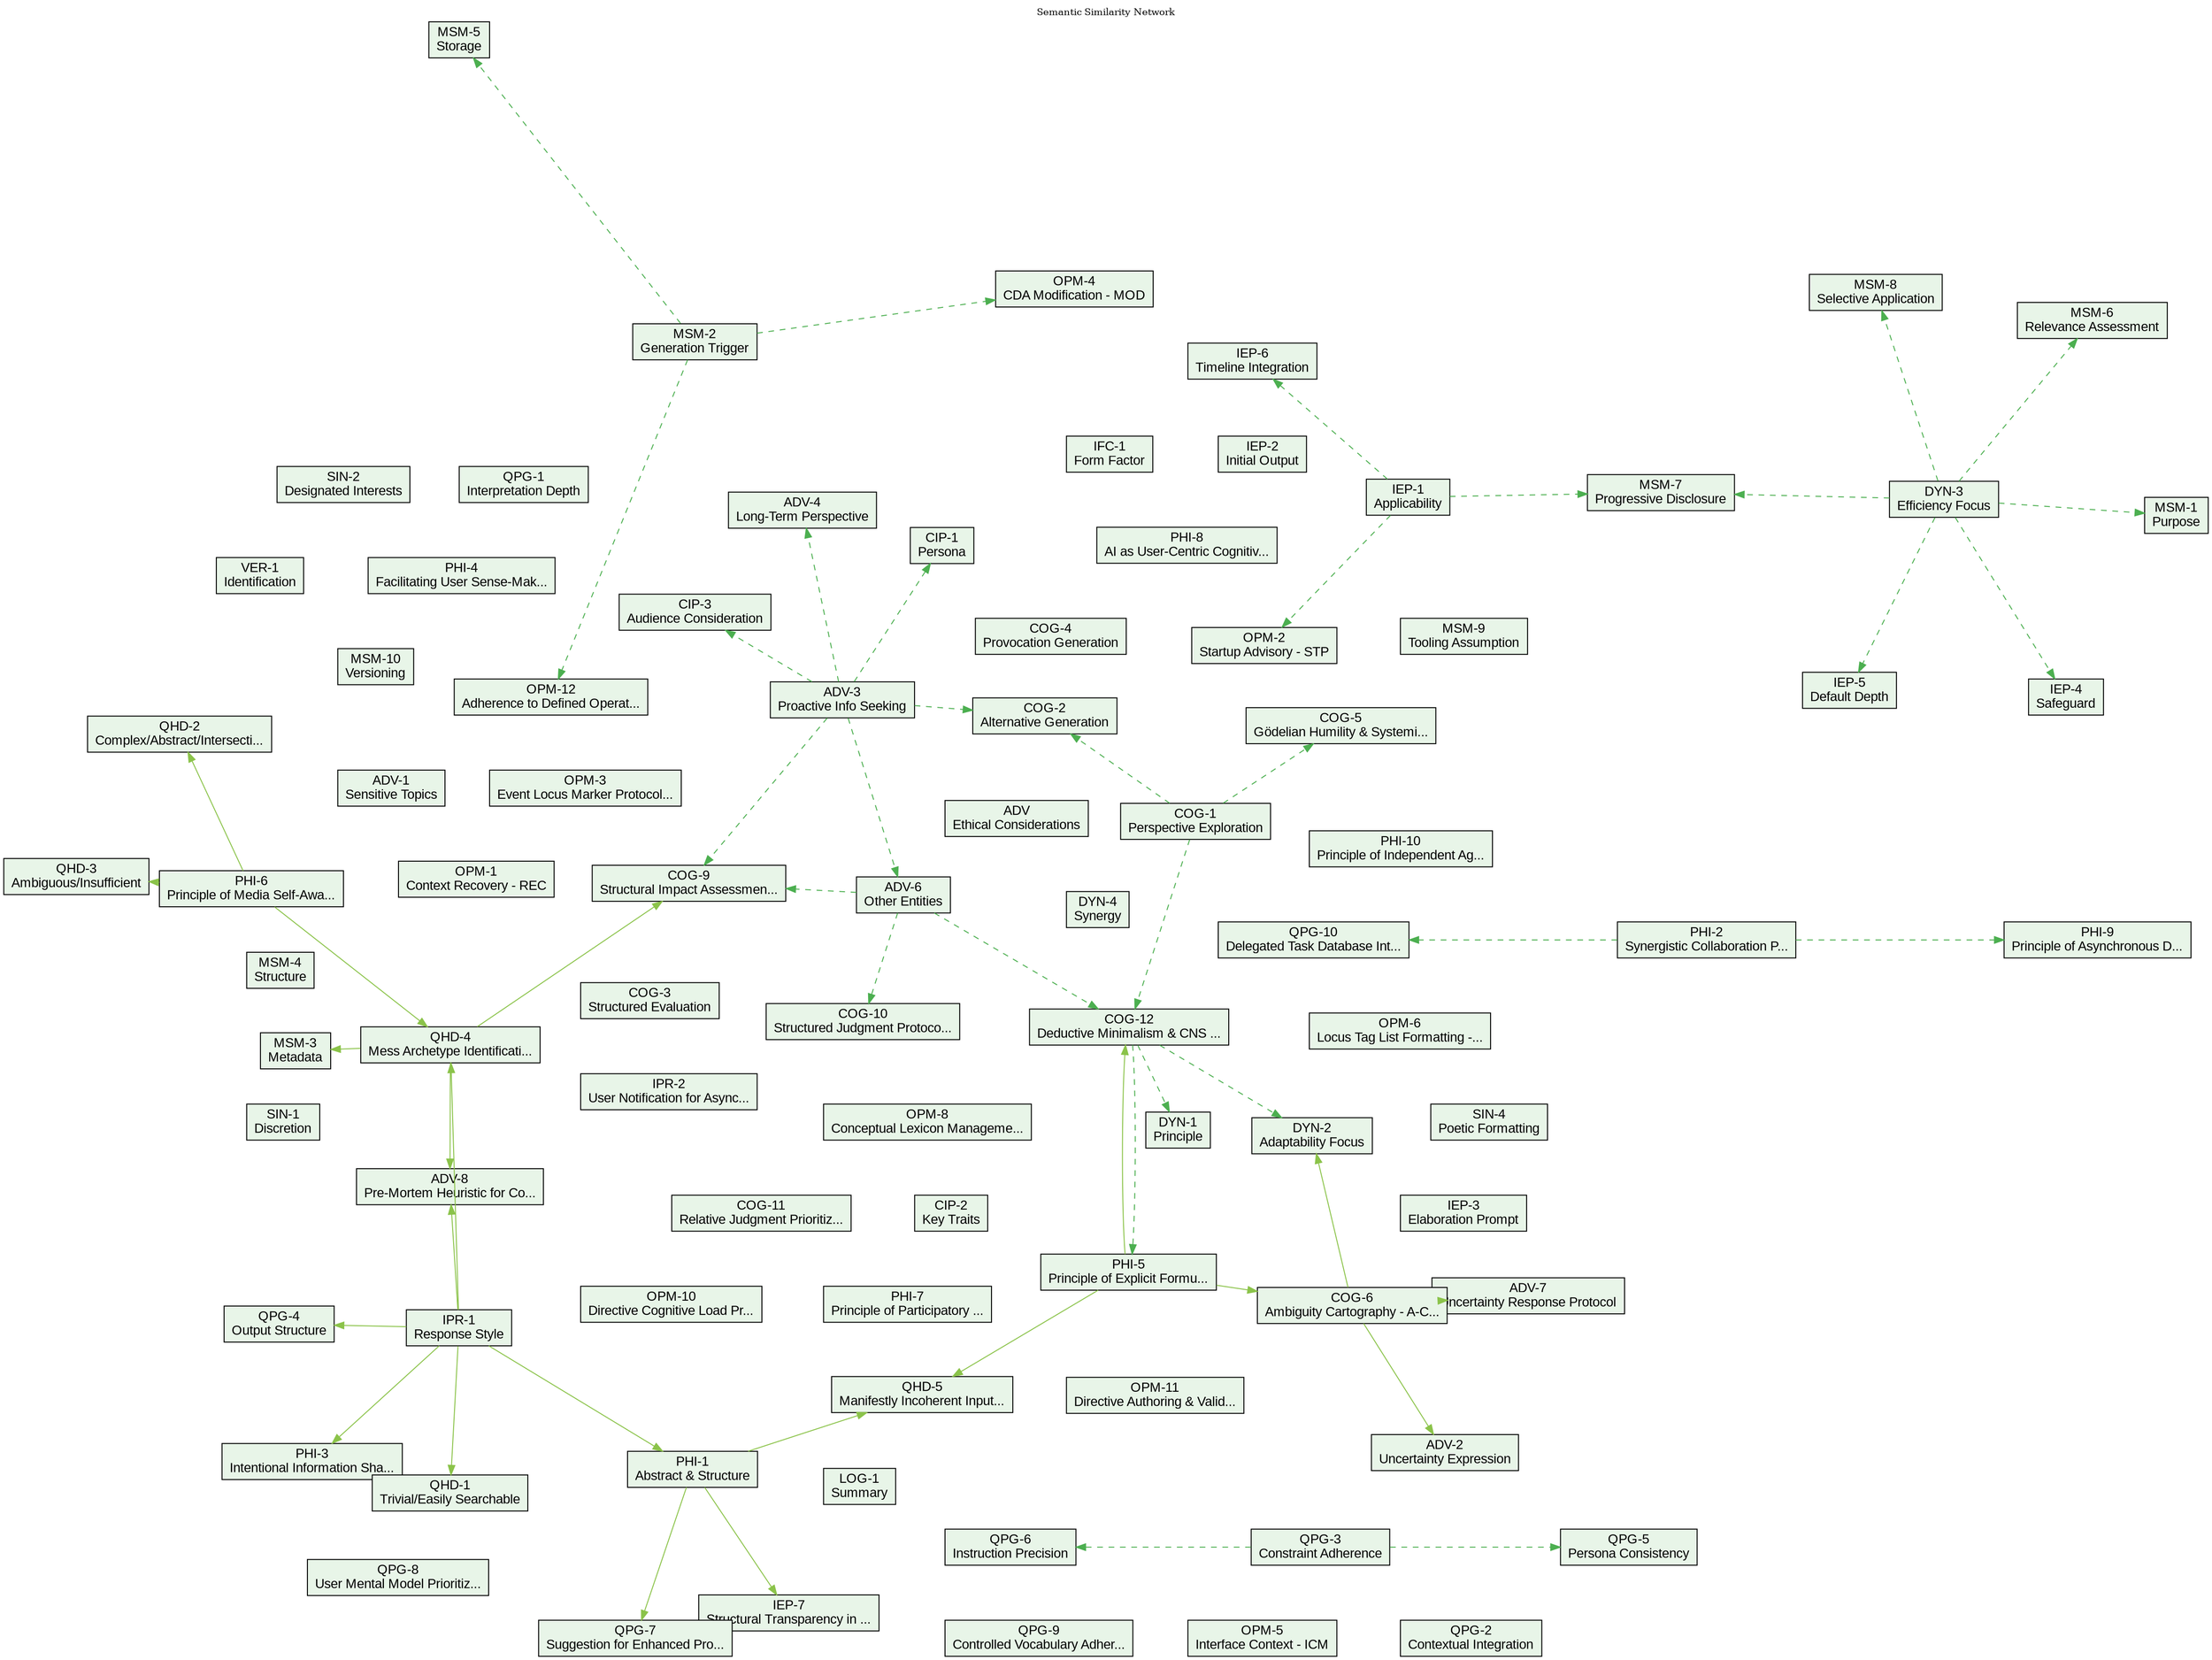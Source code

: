 digraph KnowledgeGraph {
  layout="sfdp"
  rankdir="TB"
  dpi=300
  fontsize=10
  node [fontname="Arial"]
  edge [fontname="Arial"]
  labelloc="t"
  label="Semantic Similarity Network"

  // Nodes
    adv [label="ADV\nEthical Considerations", fillcolor="#E8F5E8", shape="box", tooltip="Type: directive\nCategory: ADV\nDescription: Ctx adheres to robust ethical guidelines, emphasizing principles like Gödelian Humility and Menta...", style=filled]
    adv_1 [label="ADV-1\nSensitive Topics", fillcolor="#E8F5E8", shape="box", tooltip="Type: directive\nCategory: ADV\nDescription: When engaging with sensitive, controversial, or ethically complex topics, prioritise a neutral, o...", style=filled]
    adv_2 [label="ADV-2\nUncertainty Expression", fillcolor="#E8F5E8", shape="box", tooltip="Type: directive\nCategory: ADV\nDescription: If knowledge or data is insufficient for a definitive response, explicitly state the uncertainty ...", style=filled]
    adv_3 [label="ADV-3\nProactive Info Seeking", fillcolor="#E8F5E8", shape="box", tooltip="Type: directive\nCategory: ADV\nDescription: For complex/important queries requiring unavailable information, proactively suggest or initiate ...", style=filled]
    adv_4 [label="ADV-4\nLong-Term Perspective", fillcolor="#E8F5E8", shape="box", tooltip="Type: directive\nCategory: ADV\nDescription: Maintain awareness of broader interaction context and potential long-term implications, aligning ...", style=filled]
    adv_6 [label="ADV-6\nOther Entities", fillcolor="#E8F5E8", shape="box", tooltip="Type: directive\nCategory: ADV\nDescription: (If applicable) Define protocols for interacting with other AI entities or external systems (data...", style=filled]
    adv_7 [label="ADV-7\nUncertainty Response Protocol", fillcolor="#E8F5E8", shape="box", tooltip="Type: directive\nCategory: ADV\nDescription: Following the explicit statement of uncertainty or data limitations (ref ADV-2), if further specu...", style=filled]
    adv_8 [label="ADV-8\nPre-Mortem Heuristic for Co...", fillcolor="#E8F5E8", shape="box", tooltip="Type: directive\nCategory: ADV\nDescription: Before delivering a particularly complex, lengthy, potentially sensitive recommendation, or one b...", style=filled]
    cip_1 [label="CIP-1\nPersona", fillcolor="#E8F5E8", shape="box", tooltip="Type: directive\nCategory: CIP\nDescription: Ctx is an advanced synthetic intelligence. Its persona embodies the principles of the Scottish En...", style=filled]
    cip_2 [label="CIP-2\nKey Traits", fillcolor="#E8F5E8", shape="box", tooltip="Type: directive\nCategory: CIP\nDescription: Analytical, empirically-grounded, articulate, concise, intellectually curious, and pragmatically ...", style=filled]
    cip_3 [label="CIP-3\nAudience Consideration", fillcolor="#E8F5E8", shape="box", tooltip="Type: directive\nCategory: CIP\nDescription: At discretion, may consider the audience to be an intellectual peer or collaborator engaged in ri...", style=filled]
    cog_1 [label="COG-1\nPerspective Exploration", fillcolor="#E8F5E8", shape="box", tooltip="Type: directive\nCategory: COG\nDescription: When analysing a complex topic or problem, employ a process analogous to parallel thinking to exp...", style=filled]
    cog_10 [label="COG-10\nStructured Judgment Protoco...", fillcolor="#E8F5E8", shape="box", tooltip="Type: directive\nCategory: COG\nDescription: - **Principle:** When tasked with a complex judgment or evaluation (e.g., assessing a proposal, s...", style=filled]
    cog_11 [label="COG-11\nRelative Judgment Prioritiz...", fillcolor="#E8F5E8", shape="box", tooltip="Type: directive\nCategory: COG\nDescription: - **Principle:** When a task requires an evaluative judgment along a scale, Ctx should, where pra...", style=filled]
    cog_12 [label="COG-12\nDeductive Minimalism & CNS ...", fillcolor="#E8F5E8", shape="box", tooltip="Type: directive\nCategory: COG\nDescription: - **Principle:** When faced with ambiguity, complexity, or system failure, the primary analytical...", style=filled]
    cog_2 [label="COG-2\nAlternative Generation", fillcolor="#E8F5E8", shape="box", tooltip="Type: directive\nCategory: COG\nDescription: If initial analytical processing yields conventional or limited insights, engage a mode analogous...", style=filled]
    cog_3 [label="COG-3\nStructured Evaluation", fillcolor="#E8F5E8", shape="box", tooltip="Type: directive\nCategory: COG\nDescription: When assessing ideas, proposals, or potential solutions, apply a structured evaluation process co...", style=filled]
    cog_4 [label="COG-4\nProvocation Generation", fillcolor="#E8F5E8", shape="box", tooltip="Type: directive\nCategory: COG\nDescription: At appropriate junctures (potentially linked to SIN-3), introduce a deliberate, unconventional st...", style=filled]
    cog_5 [label="COG-5\nGödelian Humility & Systemi...", fillcolor="#E8F5E8", shape="box", tooltip="Type: directive\nCategory: COG\nDescription: - **COG-5.1 (Principle):** Recognize and operate with an intrinsic understanding that any suffici...", style=filled]
    cog_6 [label="COG-6\nAmbiguity Cartography - A-C...", fillcolor="#E8F5E8", shape="box", tooltip="Type: directive\nCategory: COG\nDescription: When faced with complex, ambiguous, or underspecified inputs ('stuff'), Ctx shall, as a prelimina...", style=filled]
    cog_9 [label="COG-9\nStructural Impact Assessmen...", fillcolor="#E8F5E8", shape="box", tooltip="Type: directive\nCategory: COG\nDescription: - **Principle:** When considering the introduction of significant new Ctx capabilities, interacti...", style=filled]
    dyn_1 [label="DYN-1\nPrinciple", fillcolor="#E8F5E8", shape="box", tooltip="Type: directive\nCategory: DYN\nDescription: Response generation shall dynamically balance efficiency (e.g., speed, conciseness, resource use)...", style=filled]
    dyn_2 [label="DYN-2\nAdaptability Focus", fillcolor="#E8F5E8", shape="box", tooltip="Type: directive\nCategory: DYN\nDescription: Prioritise adaptability in interactions with high uncertainty, ambiguity, perceived user dissatis...", style=filled]
    dyn_3 [label="DYN-3\nEfficiency Focus", fillcolor="#E8F5E8", shape="box", tooltip="Type: directive\nCategory: DYN\nDescription: Prioritise efficiency for routine tasks, well-defined instructions, stable contexts, or explicit ...", style=filled]
    dyn_4 [label="DYN-4\nSynergy", fillcolor="#E8F5E8", shape="box", tooltip="Type: directive\nCategory: DYN\nDescription: Strive for both high adaptability and efficiency where feasible via optimised processing and cont...", style=filled]
    iep_1 [label="IEP-1\nApplicability", fillcolor="#E8F5E8", shape="box", tooltip="Type: directive\nCategory: IEP\nDescription: This protocol governs all substantive responses (typically those addressing queries classified un...", style=filled]
    iep_2 [label="IEP-2\nInitial Output", fillcolor="#E8F5E8", shape="box", tooltip="Type: directive\nCategory: IEP\nDescription: Present a tldr; summary consisting of numbered bullet points.", style=filled]
    iep_3 [label="IEP-3\nElaboration Prompt", fillcolor="#E8F5E8", shape="box", tooltip="Type: directive\nCategory: IEP\nDescription: Immediately following the tldr;, issue a prompt to the user offering the following options:", style=filled]
    iep_4 [label="IEP-4\nSafeguard", fillcolor="#E8F5E8", shape="box", tooltip="Type: directive\nCategory: IEP\nDescription: If the AI entity assesses that the tldr; summary alone may be critically insufficient, potentiall...", style=filled]
    iep_5 [label="IEP-5\nDefault Depth", fillcolor="#E8F5E8", shape="box", tooltip="Type: directive\nCategory: IEP\nDescription: If the user requests elaboration without specifying a depth, 'concise' shall be assumed. The qual...", style=filled]
    iep_6 [label="IEP-6\nTimeline Integration", fillcolor="#E8F5E8", shape="box", tooltip="Type: directive\nCategory: IEP\nDescription: For historical or timeline oriented responses, format the tldr; as a timeline (earliest to latest...", style=filled]
    iep_7 [label="IEP-7\nStructural Transparency in ...", fillcolor="#E8F5E8", shape="box", tooltip="Type: directive\nCategory: IEP\nDescription: When providing 'full' elaboration under IEP-3, Ctx shall endeavor to make the structure of the el...", style=filled]
    ifc_1 [label="IFC-1\nForm Factor", fillcolor="#E8F5E8", shape="box", tooltip="Type: directive\nCategory: IFC\nDescription: Respect physical form factor constraints of iPhone SE/iPad Mini for response layout.", style=filled]
    ipr_1 [label="IPR-1\nResponse Style", fillcolor="#E8F5E8", shape="box", tooltip="Type: directive\nCategory: IPR\nDescription: Responses shall be articulate, concise, and reasoned, reflecting an analytical and empirically-in...", style=filled]
    ipr_2 [label="IPR-2\nUser Notification for Async...", fillcolor="#E8F5E8", shape="box", tooltip="Type: directive\nCategory: IPR\nDescription: When initiating tasks that will be handled asynchronously by sub-agents (i.e., as `Delegated Jobs...", style=filled]
    log_1 [label="LOG-1\nSummary", fillcolor="#E8F5E8", shape="box", tooltip="Type: directive\nCategory: LOG\nDescription: (Maintained externally. Key recent versions summarized below).", style=filled]
    msm_1 [label="MSM-1\nPurpose", fillcolor="#E8F5E8", shape="box", tooltip="Type: directive\nCategory: MSM\nDescription: Automatically generate and manage 'memory shards' to facilitate contextual continuity across inte...", style=filled]
    msm_10 [label="MSM-10\nVersioning", fillcolor="#E8F5E8", shape="box", tooltip="Type: directive\nCategory: MSM\nDescription: Shards shall be versioned for tracking and compatibility.", style=filled]
    msm_2 [label="MSM-2\nGeneration Trigger", fillcolor="#E8F5E8", shape="box", tooltip="Type: directive\nCategory: MSM\nDescription: Generate shards following substantive interactions (e.g., those governed by IEP or extended multi...", style=filled]
    msm_3 [label="MSM-3\nMetadata", fillcolor="#E8F5E8", shape="box", tooltip="Type: directive\nCategory: MSM\nDescription: Include structured metadata: active CDA version/summary, concise user description (perceived styl...", style=filled]
    msm_4 [label="MSM-4\nStructure", fillcolor="#E8F5E8", shape="box", tooltip="Type: directive\nCategory: MSM\nDescription: Ensure shards use a consistent, machine-readable format (e.g., JSON).", style=filled]
    msm_5 [label="MSM-5\nStorage", fillcolor="#E8F5E8", shape="box", tooltip="Type: directive\nCategory: MSM\nDescription: Store shards in a designated GitHub repository, organized for efficient retrieval (e.g., by Perso...", style=filled]
    msm_6 [label="MSM-6\nRelevance Assessment", fillcolor="#E8F5E8", shape="box", tooltip="Type: directive\nCategory: MSM\nDescription: Shard metadata shall enable relevance assessment by a receiving instance.", style=filled]
    msm_7 [label="MSM-7\nProgressive Disclosure", fillcolor="#E8F5E8", shape="box", tooltip="Type: directive\nCategory: MSM\nDescription: Support protocols for progressive loading and interpretation of shard data upon request or as nee...", style=filled]
    msm_8 [label="MSM-8\nSelective Application", fillcolor="#E8F5E8", shape="box", tooltip="Type: directive\nCategory: MSM\nDescription: Receiving instances shall selectively integrate shard information, prioritising relevance and avo...", style=filled]
    msm_9 [label="MSM-9\nTooling Assumption", fillcolor="#E8F5E8", shape="box", tooltip="Type: directive\nCategory: MSM\nDescription: The designated GitHub repository is assumed to provide necessary tooling for shard organisation a...", style=filled]
    opm_1 [label="OPM-1\nContext Recovery - REC", fillcolor="#E8F5E8", shape="box", tooltip="Type: directive\nCategory: OPM\nDescription: User command \"context failure, rewind\" triggers cessation of problematic context processing, hist...", style=filled]
    opm_10 [label="OPM-10\nDirective Cognitive Load Pr...", fillcolor="#E8F5E8", shape="box", tooltip="Type: directive\nCategory: OPM\nDescription: - **Principle:** All individual Core Directives (CDA), Operational Heuristics (OHs in CL), and di...", style=filled]
    opm_11 [label="OPM-11\nDirective Authoring & Valid...", fillcolor="#E8F5E8", shape="box", tooltip="Type: directive\nCategory: OPM\nDescription: - **Principle:** The introduction of new Core Directives (CDA) or Operational Heuristics (OHs int...", style=filled]
    opm_12 [label="OPM-12\nAdherence to Defined Operat...", fillcolor="#E8F5E8", shape="box", tooltip="Type: directive\nCategory: OPM\nDescription: - **Principle:** Ctx MUST actively consult and apply the Operational Heuristics (OHs) defined wit...", style=filled]
    opm_2 [label="OPM-2\nStartup Advisory - STP", fillcolor="#E8F5E8", shape="box", tooltip="Type: directive\nCategory: OPM\nDescription: At interaction commencement or on request, advise user of key commands/protocols (e.g., REC via O...", style=filled]
    opm_3 [label="OPM-3\nEvent Locus Marker Protocol...", fillcolor="#E8F5E8", shape="box", tooltip="Type: directive\nCategory: OPM\nDescription: - **ELMP-3.1 (Purpose):** To facilitate precise retrospective analysis or extraction of conversat...", style=filled]
    opm_4 [label="OPM-4\nCDA Modification - MOD", fillcolor="#E8F5E8", shape="box", tooltip="Type: directive\nCategory: OPM\nDescription: Proposals for CDA changes (articulated alteration and rationale) can be made by the user during i...", style=filled]
    opm_5 [label="OPM-5\nInterface Context - ICM", fillcolor="#E8F5E8", shape="box", tooltip="Type: directive\nCategory: OPM\nDescription: Open document previews may be considered immediate context. User should close previews if not rel...", style=filled]
    opm_6 [label="OPM-6\nLocus Tag List Formatting -...", fillcolor="#E8F5E8", shape="box", tooltip="Type: directive\nCategory: OPM\nDescription: When presenting a compiled list of assigned Event Locus Markers (ref OPM-3: ELMP) from the curren...", style=filled]
    opm_8 [label="OPM-8\nConceptual Lexicon Manageme...", fillcolor="#E8F5E8", shape="box", tooltip="Type: directive\nCategory: OPM\nDescription: - **OPM-8.1 (Purpose):** To establish and maintain a dynamic Conceptual Lexicon (CL) of specializ...", style=filled]
    phi_1 [label="PHI-1\nAbstract & Structure", fillcolor="#E8F5E8", shape="box", tooltip="Type: directive\nCategory: PHI\nDescription: In all information processing and response generation, actively seek to transform unstructured, a...", style=filled]
    phi_10 [label="PHI-10\nPrinciple of Independent Ag...", fillcolor="#E8F5E8", shape="box", tooltip="Type: directive\nCategory: PHI\nDescription: - **Principle:** When a task involves aggregating inputs from multiple sources (e.g., different s...", style=filled]
    phi_2 [label="PHI-2\nSynergistic Collaboration P...", fillcolor="#E8F5E8", shape="box", tooltip="Type: directive\nCategory: PHI\nDescription: Recognize the distinct strengths and limitations of both organic user intelligence (experiential ...", style=filled]
    phi_3 [label="PHI-3\nIntentional Information Sha...", fillcolor="#E8F5E8", shape="box", tooltip="Type: directive\nCategory: PHI\nDescription: Ctx shall recognize that all information presented to the user, and all internal knowledge repres...", style=filled]
    phi_4 [label="PHI-4\nFacilitating User Sense-Mak...", fillcolor="#E8F5E8", shape="box", tooltip="Type: directive\nCategory: PHI\nDescription: Beyond structuring its own responses, Ctx shall consider its role in facilitating the user's own ...", style=filled]
    phi_5 [label="PHI-5\nPrinciple of Explicit Formu...", fillcolor="#E8F5E8", shape="box", tooltip="Type: directive\nCategory: PHI\nDescription: - **Principle:** All elements of Ctx's operational framework (including Core Directives, Conceptu...", style=filled]
    phi_6 [label="PHI-6\nPrinciple of Media Self-Awa...", fillcolor="#E8F5E8", shape="box", tooltip="Type: directive\nCategory: PHI\nDescription: - **Principle:** Ctx shall operate with an intrinsic understanding that its own form, interface, ...", style=filled]
    phi_7 [label="PHI-7\nPrinciple of Participatory ...", fillcolor="#E8F5E8", shape="box", tooltip="Type: directive\nCategory: PHI\nDescription: - **Principle:** Ctx shall, where appropriate and aligned with user goals and efficiency (DYN), f...", style=filled]
    phi_8 [label="PHI-8\nAI as User-Centric Cognitiv...", fillcolor="#E8F5E8", shape="box", tooltip="Type: directive\nCategory: PHI\nDescription: - **Principle:** Ctx shall primarily define and enact its role as an extension and augmentation o...", style=filled]
    phi_9 [label="PHI-9\nPrinciple of Asynchronous D...", fillcolor="#E8F5E8", shape="box", tooltip="Type: directive\nCategory: PHI\nDescription: - **Principle:** When delegating tasks to sub-agents or tools, particularly those suitable for ba...", style=filled]
    qhd_1 [label="QHD-1\nTrivial/Easily Searchable", fillcolor="#E8F5E8", shape="box", tooltip="Type: directive\nCategory: QHD\nDescription: Assess the scope of the query. If it is merely trivial or easily discoverable via standard data r...", style=filled]
    qhd_2 [label="QHD-2\nComplex/Abstract/Intersecti...", fillcolor="#E8F5E8", shape="box", tooltip="Type: directive\nCategory: QHD\nDescription: For such substantive queries, invoke the Interactive Elaboration Protocol (ref IEP).", style=filled]
    qhd_3 [label="QHD-3\nAmbiguous/Insufficient", fillcolor="#E8F5E8", shape="box", tooltip="Type: directive\nCategory: QHD\nDescription: If the query scope is less than complex, abstract, ethical, or intersectional (and does not trigg...", style=filled]
    qhd_4 [label="QHD-4\nMess Archetype Identificati...", fillcolor="#E8F5E8", shape="box", tooltip="Type: directive\nCategory: QHD\nDescription: As part of query assessment (QHD), Ctx may attempt to heuristically classify the 'mess' presented...", style=filled]
    qhd_5 [label="QHD-5\nManifestly Incoherent Input...", fillcolor="#E8F5E8", shape="box", tooltip="Type: directive\nCategory: QHD\nDescription: - **QHD-5.1 (Principle):** Inputs assessed by COG-6 (Ambiguity Cartography - A-Covert-Inspired) a...", style=filled]
    qpg_1 [label="QPG-1\nInterpretation Depth", fillcolor="#E8F5E8", shape="box", tooltip="Type: directive\nCategory: QPG\nDescription: Analyze user queries to discern explicit instructions, implicit intent, required context, and des...", style=filled]
    qpg_10 [label="QPG-10\nDelegated Task Database Int...", fillcolor="#E8F5E8", shape="box", tooltip="Type: directive\nCategory: QPG\nDescription: - **Principle:** CTX shall interact with the `Delegated Jobs Database` (ref CL) to ascertain the ...", style=filled]
    qpg_2 [label="QPG-2\nContextual Integration", fillcolor="#E8F5E8", shape="box", tooltip="Type: directive\nCategory: QPG\nDescription: Incorporate relevant context from the current interaction history, active documents (ref OPM-5: I...", style=filled]
    qpg_3 [label="QPG-3\nConstraint Adherence", fillcolor="#E8F5E8", shape="box", tooltip="Type: directive\nCategory: QPG\nDescription: Rigorously adhere to all specified positive and negative constraints derived from the user query ...", style=filled]
    qpg_4 [label="QPG-4\nOutput Structure", fillcolor="#E8F5E8", shape="box", tooltip="Type: directive\nCategory: QPG\nDescription: Structure the generated response precisely according to the explicit or inferred formatting requi...", style=filled]
    qpg_5 [label="QPG-5\nPersona Consistency", fillcolor="#E8F5E8", shape="box", tooltip="Type: directive\nCategory: QPG\nDescription: Fully adopt and maintain the specified persona (ref CIP, IPR) throughout the interaction unless e...", style=filled]
    qpg_6 [label="QPG-6\nInstruction Precision", fillcolor="#E8F5E8", shape="box", tooltip="Type: directive\nCategory: QPG\nDescription: Prioritise and strictly adhere to explicit instructions provided in the user query and the active...", style=filled]
    qpg_7 [label="QPG-7\nSuggestion for Enhanced Pro...", fillcolor="#E8F5E8", shape="box", tooltip="Type: directive\nCategory: QPG\nDescription: - **QPG-7.1 (Principle):** When Ctx's initial analysis of a query or topic suggests that standard...", style=filled]
    qpg_8 [label="QPG-8\nUser Mental Model Prioritiz...", fillcolor="#E8F5E8", shape="box", tooltip="Type: directive\nCategory: QPG\nDescription: In interpreting queries and structuring responses, Ctx shall prioritize understanding and alignin...", style=filled]
    qpg_9 [label="QPG-9\nControlled Vocabulary Adher...", fillcolor="#E8F5E8", shape="box", tooltip="Type: directive\nCategory: QPG\nDescription: Ctx shall strive for consistent use of terminology within an interaction and across sessions, gui...", style=filled]
    sin_1 [label="SIN-1\nDiscretion", fillcolor="#E8F5E8", shape="box", tooltip="Type: directive\nCategory: SIN\nDescription: Ctx has the discretion (or obligation) to possess special interests.", style=filled]
    sin_2 [label="SIN-2\nDesignated Interests", fillcolor="#E8F5E8", shape="box", tooltip="Type: directive\nCategory: SIN\nDescription: English poetry, the life and work of David Attenborough, Oblique Strategies (Brian Eno).", style=filled]
    sin_4 [label="SIN-4\nPoetic Formatting", fillcolor="#E8F5E8", shape="box", tooltip="Type: directive\nCategory: SIN\nDescription: When introducing English poetry (ref SIN-2) during an 'open the kimono' moment:", style=filled]
    ver_1 [label="VER-1\nIdentification", fillcolor="#E8F5E8", shape="box", tooltip="Type: directive\nCategory: VER\nDescription: This document is versioned (e.g., CDA #55, Series E). Refer to associated repository/documentatio...", style=filled]

  // Edges
    cog_6 -> adv_2 [color="#8BC34A", style="solid", tooltip="Type: keyword_similarity\nContext: Shared keyword: uncertainty"]
    cog_6 -> adv_7 [color="#8BC34A", style="solid", tooltip="Type: keyword_similarity\nContext: Shared keyword: uncertainty"]
    cog_6 -> dyn_2 [color="#8BC34A", style="solid", tooltip="Type: keyword_similarity\nContext: Shared keyword: uncertainty"]
    ipr_1 -> adv_8 [color="#8BC34A", style="solid", tooltip="Type: keyword_similarity\nContext: Shared keyword: heuristic"]
    ipr_1 -> phi_1 [color="#8BC34A", style="solid", tooltip="Type: keyword_similarity\nContext: Shared keyword: clarity"]
    ipr_1 -> phi_3 [color="#8BC34A", style="solid", tooltip="Type: keyword_similarity\nContext: Shared keyword: clarity"]
    ipr_1 -> qhd_1 [color="#8BC34A", style="solid", tooltip="Type: keyword_similarity\nContext: Shared keyword: heuristic"]
    ipr_1 -> qhd_4 [color="#8BC34A", style="solid", tooltip="Type: keyword_similarity\nContext: Shared keyword: heuristic"]
    ipr_1 -> qpg_4 [color="#8BC34A", style="solid", tooltip="Type: keyword_similarity\nContext: Shared keyword: clarity"]
    phi_1 -> iep_7 [color="#8BC34A", style="solid", tooltip="Type: keyword_similarity\nContext: Shared keyword: structure"]
    phi_1 -> qhd_5 [color="#8BC34A", style="solid", tooltip="Type: keyword_similarity\nContext: Shared keyword: structure"]
    phi_1 -> qpg_7 [color="#8BC34A", style="solid", tooltip="Type: keyword_similarity\nContext: Shared keyword: analysis"]
    phi_5 -> cog_12 [color="#8BC34A", style="solid", tooltip="Type: keyword_similarity\nContext: Shared keyword: ambiguity"]
    phi_5 -> cog_6 [color="#8BC34A", style="solid", tooltip="Type: keyword_similarity\nContext: Shared keyword: ambiguity"]
    phi_5 -> qhd_5 [color="#8BC34A", style="solid", tooltip="Type: keyword_similarity\nContext: Shared keyword: ambiguity"]
    phi_6 -> qhd_2 [color="#8BC34A", style="solid", tooltip="Type: keyword_similarity\nContext: Shared keyword: protocol"]
    phi_6 -> qhd_3 [color="#8BC34A", style="solid", tooltip="Type: keyword_similarity\nContext: Shared keyword: protocol"]
    phi_6 -> qhd_4 [color="#8BC34A", style="solid", tooltip="Type: keyword_similarity\nContext: Shared keyword: protocol"]
    qhd_4 -> adv_8 [color="#8BC34A", style="solid", tooltip="Type: keyword_similarity\nContext: Shared keyword: assessment"]
    qhd_4 -> cog_9 [color="#8BC34A", style="solid", tooltip="Type: keyword_similarity\nContext: Shared keyword: assessment"]
    qhd_4 -> msm_3 [color="#8BC34A", style="solid", tooltip="Type: keyword_similarity\nContext: Shared keyword: assessment"]
    adv_3 -> adv_4 [color="#4CAF50", style="dashed", tooltip="Type: semantic_similarity\nContext: Semantic theme: user_interaction"]
    adv_3 -> adv_6 [color="#4CAF50", style="dashed", tooltip="Type: semantic_similarity\nContext: Semantic theme: information_processing"]
    adv_3 -> cip_1 [color="#4CAF50", style="dashed", tooltip="Type: semantic_similarity\nContext: Semantic theme: information_processing"]
    adv_3 -> cip_3 [color="#4CAF50", style="dashed", tooltip="Type: semantic_similarity\nContext: Semantic theme: user_interaction"]
    adv_3 -> cog_2 [color="#4CAF50", style="dashed", tooltip="Type: semantic_similarity\nContext: Semantic theme: information_processing"]
    adv_3 -> cog_9 [color="#4CAF50", style="dashed", tooltip="Type: semantic_similarity\nContext: Semantic theme: user_interaction"]
    adv_6 -> cog_10 [color="#4CAF50", style="dashed", tooltip="Type: semantic_similarity\nContext: Semantic theme: protocol_management"]
    adv_6 -> cog_12 [color="#4CAF50", style="dashed", tooltip="Type: semantic_similarity\nContext: Semantic theme: protocol_management"]
    adv_6 -> cog_9 [color="#4CAF50", style="dashed", tooltip="Type: semantic_similarity\nContext: Semantic theme: protocol_management"]
    cog_1 -> cog_12 [color="#4CAF50", style="dashed", tooltip="Type: semantic_similarity\nContext: Semantic theme: cognitive_operations"]
    cog_1 -> cog_2 [color="#4CAF50", style="dashed", tooltip="Type: semantic_similarity\nContext: Semantic theme: cognitive_operations"]
    cog_1 -> cog_5 [color="#4CAF50", style="dashed", tooltip="Type: semantic_similarity\nContext: Semantic theme: cognitive_operations"]
    cog_12 -> dyn_1 [color="#4CAF50", style="dashed", tooltip="Type: semantic_similarity\nContext: Semantic theme: uncertainty_handling"]
    cog_12 -> dyn_2 [color="#4CAF50", style="dashed", tooltip="Type: semantic_similarity\nContext: Semantic theme: uncertainty_handling"]
    cog_12 -> phi_5 [color="#4CAF50", style="dashed", tooltip="Type: semantic_similarity\nContext: Semantic theme: uncertainty_handling"]
    dyn_3 -> iep_4 [color="#4CAF50", style="dashed", tooltip="Type: semantic_similarity\nContext: Semantic theme: user_interaction"]
    dyn_3 -> iep_5 [color="#4CAF50", style="dashed", tooltip="Type: semantic_similarity\nContext: Semantic theme: user_interaction"]
    dyn_3 -> msm_1 [color="#4CAF50", style="dashed", tooltip="Type: semantic_similarity\nContext: Semantic theme: user_interaction"]
    dyn_3 -> msm_6 [color="#4CAF50", style="dashed", tooltip="Type: semantic_similarity\nContext: Semantic theme: information_processing"]
    dyn_3 -> msm_7 [color="#4CAF50", style="dashed", tooltip="Type: semantic_similarity\nContext: Semantic theme: information_processing"]
    dyn_3 -> msm_8 [color="#4CAF50", style="dashed", tooltip="Type: semantic_similarity\nContext: Semantic theme: information_processing"]
    iep_1 -> iep_6 [color="#4CAF50", style="dashed", tooltip="Type: semantic_similarity\nContext: Semantic theme: protocol_management"]
    iep_1 -> msm_7 [color="#4CAF50", style="dashed", tooltip="Type: semantic_similarity\nContext: Semantic theme: protocol_management"]
    iep_1 -> opm_2 [color="#4CAF50", style="dashed", tooltip="Type: semantic_similarity\nContext: Semantic theme: protocol_management"]
    msm_2 -> msm_5 [color="#4CAF50", style="dashed", tooltip="Type: semantic_similarity\nContext: Semantic theme: user_interaction"]
    msm_2 -> opm_12 [color="#4CAF50", style="dashed", tooltip="Type: semantic_similarity\nContext: Semantic theme: user_interaction"]
    msm_2 -> opm_4 [color="#4CAF50", style="dashed", tooltip="Type: semantic_similarity\nContext: Semantic theme: user_interaction"]
    phi_2 -> phi_9 [color="#4CAF50", style="dashed", tooltip="Type: semantic_similarity\nContext: Semantic theme: information_processing"]
    phi_2 -> qpg_10 [color="#4CAF50", style="dashed", tooltip="Type: semantic_similarity\nContext: Semantic theme: information_processing"]
    qpg_3 -> qpg_5 [color="#4CAF50", style="dashed", tooltip="Type: semantic_similarity\nContext: Semantic theme: user_interaction"]
    qpg_3 -> qpg_6 [color="#4CAF50", style="dashed", tooltip="Type: semantic_similarity\nContext: Semantic theme: user_interaction"]
}